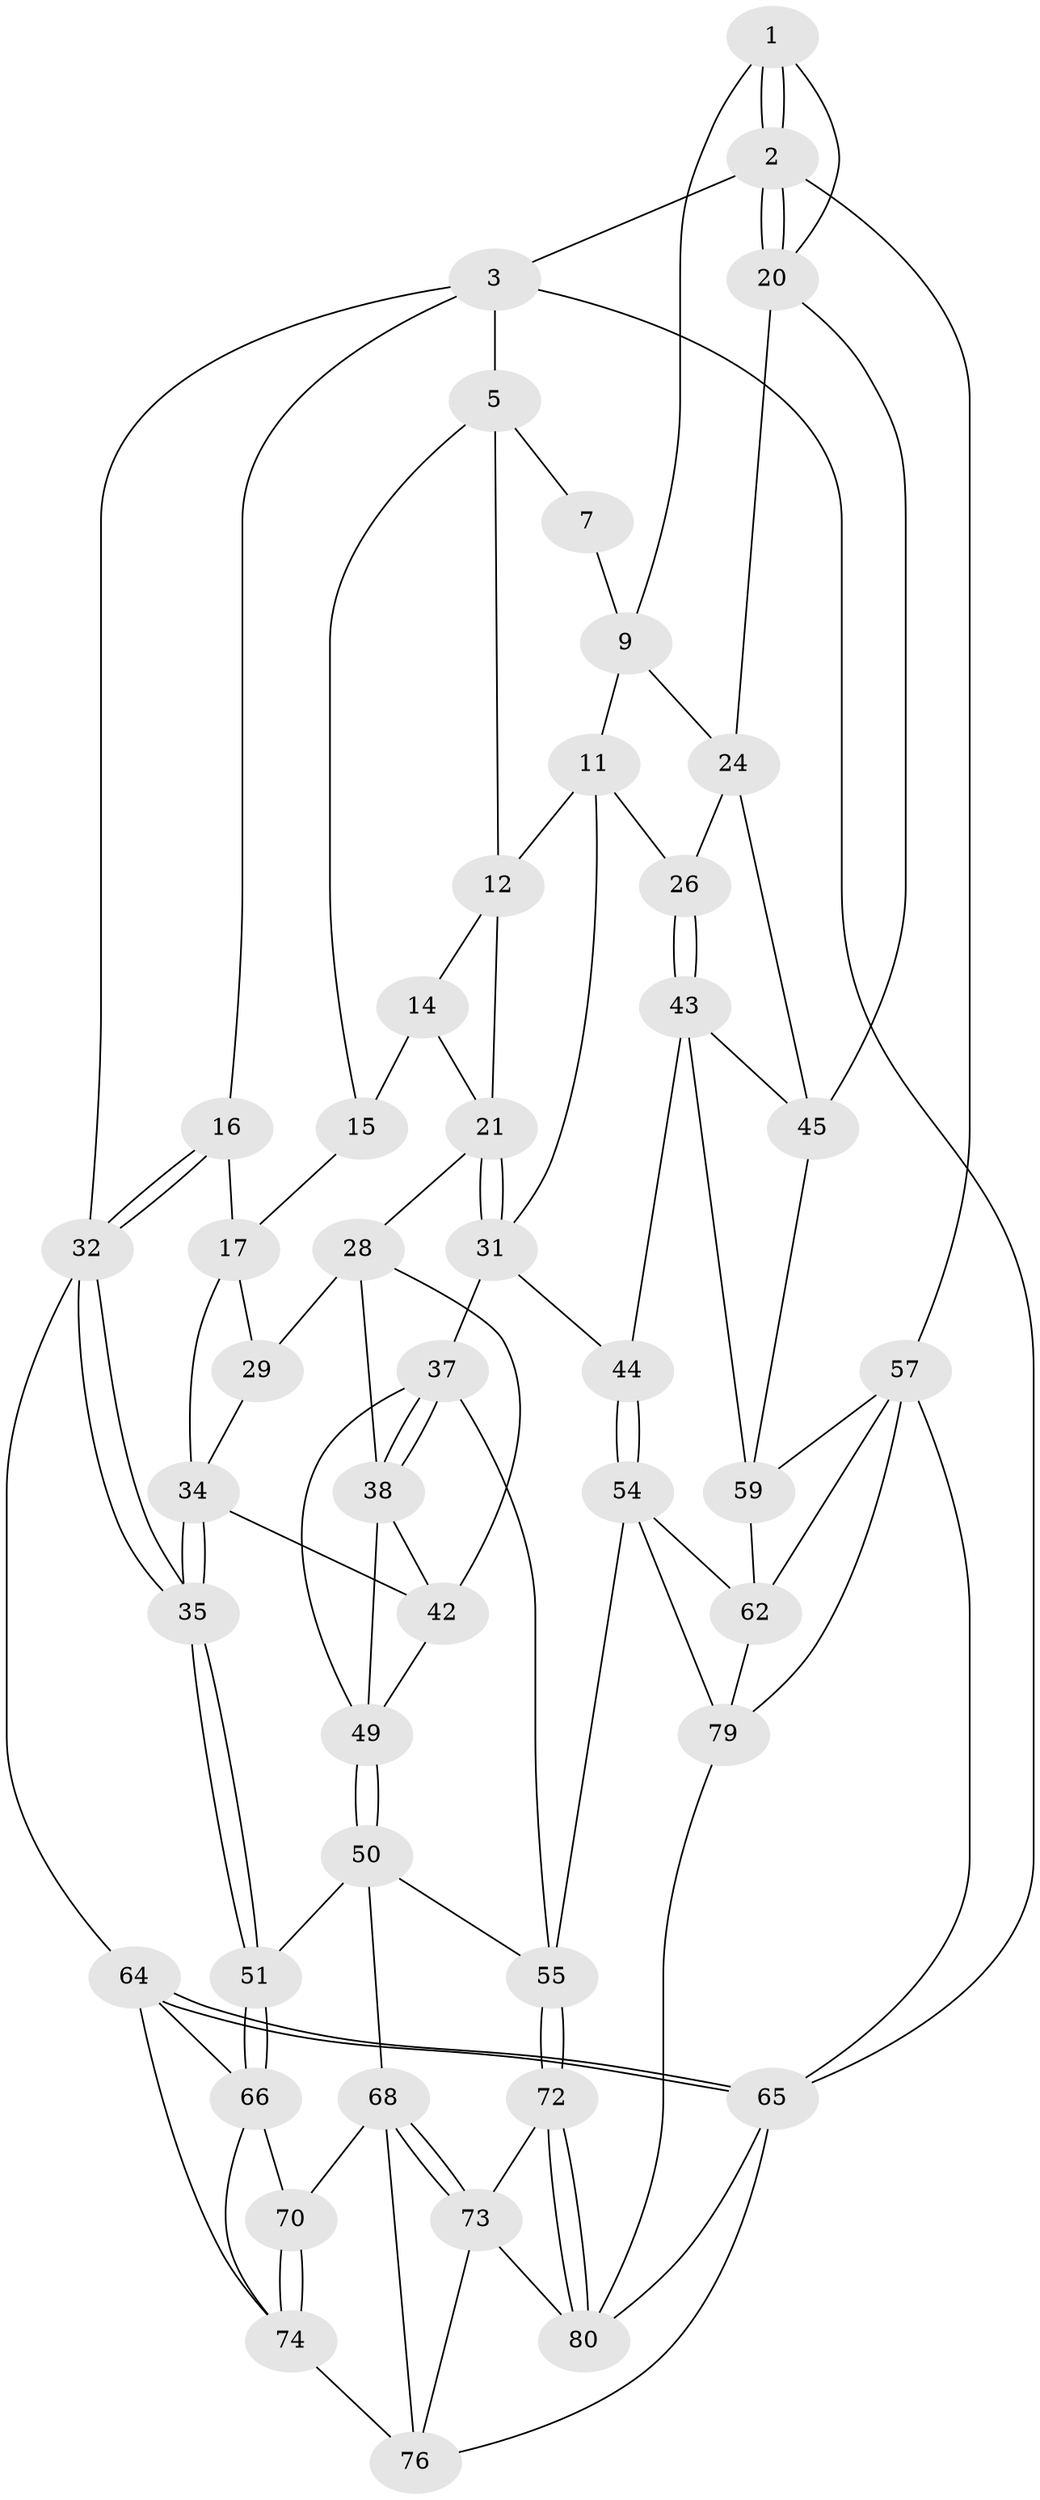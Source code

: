 // Generated by graph-tools (version 1.1) at 2025/52/02/27/25 19:52:44]
// undirected, 47 vertices, 106 edges
graph export_dot {
graph [start="1"]
  node [color=gray90,style=filled];
  1 [pos="+0.816483105976201+0",super="+8"];
  2 [pos="+1+0"];
  3 [pos="+0+0",super="+4"];
  5 [pos="+0.5667015875943414+0",super="+6"];
  7 [pos="+0.8051612849539076+0"];
  9 [pos="+0.8727992711033261+0.12089234361590259",super="+10"];
  11 [pos="+0.7426111612700386+0.14265477586125766",super="+27"];
  12 [pos="+0.6701038612472472+0.1402869597873301",super="+13"];
  14 [pos="+0.5156148476811118+0.0116281846597728",super="+19"];
  15 [pos="+0.5190181080294001+0",super="+18"];
  16 [pos="+0.25359859886425873+0.11742807638390985"];
  17 [pos="+0.261022765556201+0.12178963914648917",super="+30"];
  20 [pos="+1+0.14935340953956977",super="+23"];
  21 [pos="+0.6044148266937027+0.2048429785467992",super="+22"];
  24 [pos="+0.8733182981316572+0.12163445604035263",super="+25"];
  26 [pos="+0.832121457295405+0.2798508606729556"];
  28 [pos="+0.48544308269039715+0.21810161017437754",super="+40"];
  29 [pos="+0.3986807528934495+0.24126539797984847"];
  31 [pos="+0.6582480382832743+0.31604746636723713",super="+36"];
  32 [pos="+0.07295354166081099+0.3497587393392481",super="+33"];
  34 [pos="+0.26093277873211745+0.388021376480152",super="+41"];
  35 [pos="+0.20572912565675688+0.45649252320527556"];
  37 [pos="+0.626356500701979+0.384902525136538",super="+53"];
  38 [pos="+0.5989427072046343+0.38284938328881674",super="+39"];
  42 [pos="+0.422508330966617+0.35753621472467145",super="+48"];
  43 [pos="+0.7772214848751203+0.4441652657356518",super="+46"];
  44 [pos="+0.7207490870629516+0.45330116054395286"];
  45 [pos="+0.8944378464010825+0.2809074135464722",super="+47"];
  49 [pos="+0.434083833863796+0.45231680337966834",super="+52"];
  50 [pos="+0.39562844475479103+0.5252916366965864",super="+61"];
  51 [pos="+0.2081328852711434+0.4624128621524435"];
  54 [pos="+0.6699541495237104+0.6710299067323802",super="+63"];
  55 [pos="+0.6578127880919574+0.6707390004230201",super="+56"];
  57 [pos="+1+1",super="+58"];
  59 [pos="+1+0.5977312577663765",super="+60"];
  62 [pos="+0.7446418869111299+0.7013451820930162",super="+83"];
  64 [pos="+0+0.7195030633473566",super="+67"];
  65 [pos="+0+1",super="+82"];
  66 [pos="+0.1698752391136483+0.5642075301307485",super="+71"];
  68 [pos="+0.4381781129183704+0.651189284284332",super="+69"];
  70 [pos="+0.3014671292080043+0.7018912677440984"];
  72 [pos="+0.5468295555720268+0.6984560644184078"];
  73 [pos="+0.511370258890449+0.6902715649952631",super="+78"];
  74 [pos="+0.18550575281482368+0.763824736412893",super="+75"];
  76 [pos="+0.327721756311166+0.7881044881168344",super="+77"];
  79 [pos="+0.5929762034830904+1",super="+84"];
  80 [pos="+0.5378093512480532+1",super="+81"];
  1 -- 2;
  1 -- 2;
  1 -- 20;
  1 -- 9;
  2 -- 3;
  2 -- 20;
  2 -- 20;
  2 -- 57;
  3 -- 65;
  3 -- 32;
  3 -- 16;
  3 -- 5;
  5 -- 15;
  5 -- 12;
  5 -- 7;
  7 -- 9;
  9 -- 24;
  9 -- 11;
  11 -- 12;
  11 -- 26;
  11 -- 31;
  12 -- 21;
  12 -- 14;
  14 -- 15 [weight=2];
  14 -- 21;
  15 -- 17;
  16 -- 17;
  16 -- 32;
  16 -- 32;
  17 -- 34;
  17 -- 29;
  20 -- 24;
  20 -- 45;
  21 -- 31;
  21 -- 31;
  21 -- 28;
  24 -- 26;
  24 -- 45;
  26 -- 43;
  26 -- 43;
  28 -- 29;
  28 -- 42;
  28 -- 38;
  29 -- 34;
  31 -- 44;
  31 -- 37;
  32 -- 35;
  32 -- 35;
  32 -- 64;
  34 -- 35;
  34 -- 35;
  34 -- 42;
  35 -- 51;
  35 -- 51;
  37 -- 38;
  37 -- 38;
  37 -- 55;
  37 -- 49;
  38 -- 42;
  38 -- 49;
  42 -- 49;
  43 -- 44;
  43 -- 45;
  43 -- 59;
  44 -- 54;
  44 -- 54;
  45 -- 59;
  49 -- 50;
  49 -- 50;
  50 -- 51;
  50 -- 68;
  50 -- 55;
  51 -- 66;
  51 -- 66;
  54 -- 55;
  54 -- 62;
  54 -- 79;
  55 -- 72;
  55 -- 72;
  57 -- 65;
  57 -- 79;
  57 -- 59;
  57 -- 62;
  59 -- 62;
  62 -- 79;
  64 -- 65;
  64 -- 65;
  64 -- 66;
  64 -- 74;
  65 -- 80;
  65 -- 76;
  66 -- 74;
  66 -- 70;
  68 -- 73;
  68 -- 73;
  68 -- 70;
  68 -- 76;
  70 -- 74;
  70 -- 74;
  72 -- 73;
  72 -- 80;
  72 -- 80;
  73 -- 80;
  73 -- 76;
  74 -- 76;
  79 -- 80;
}
